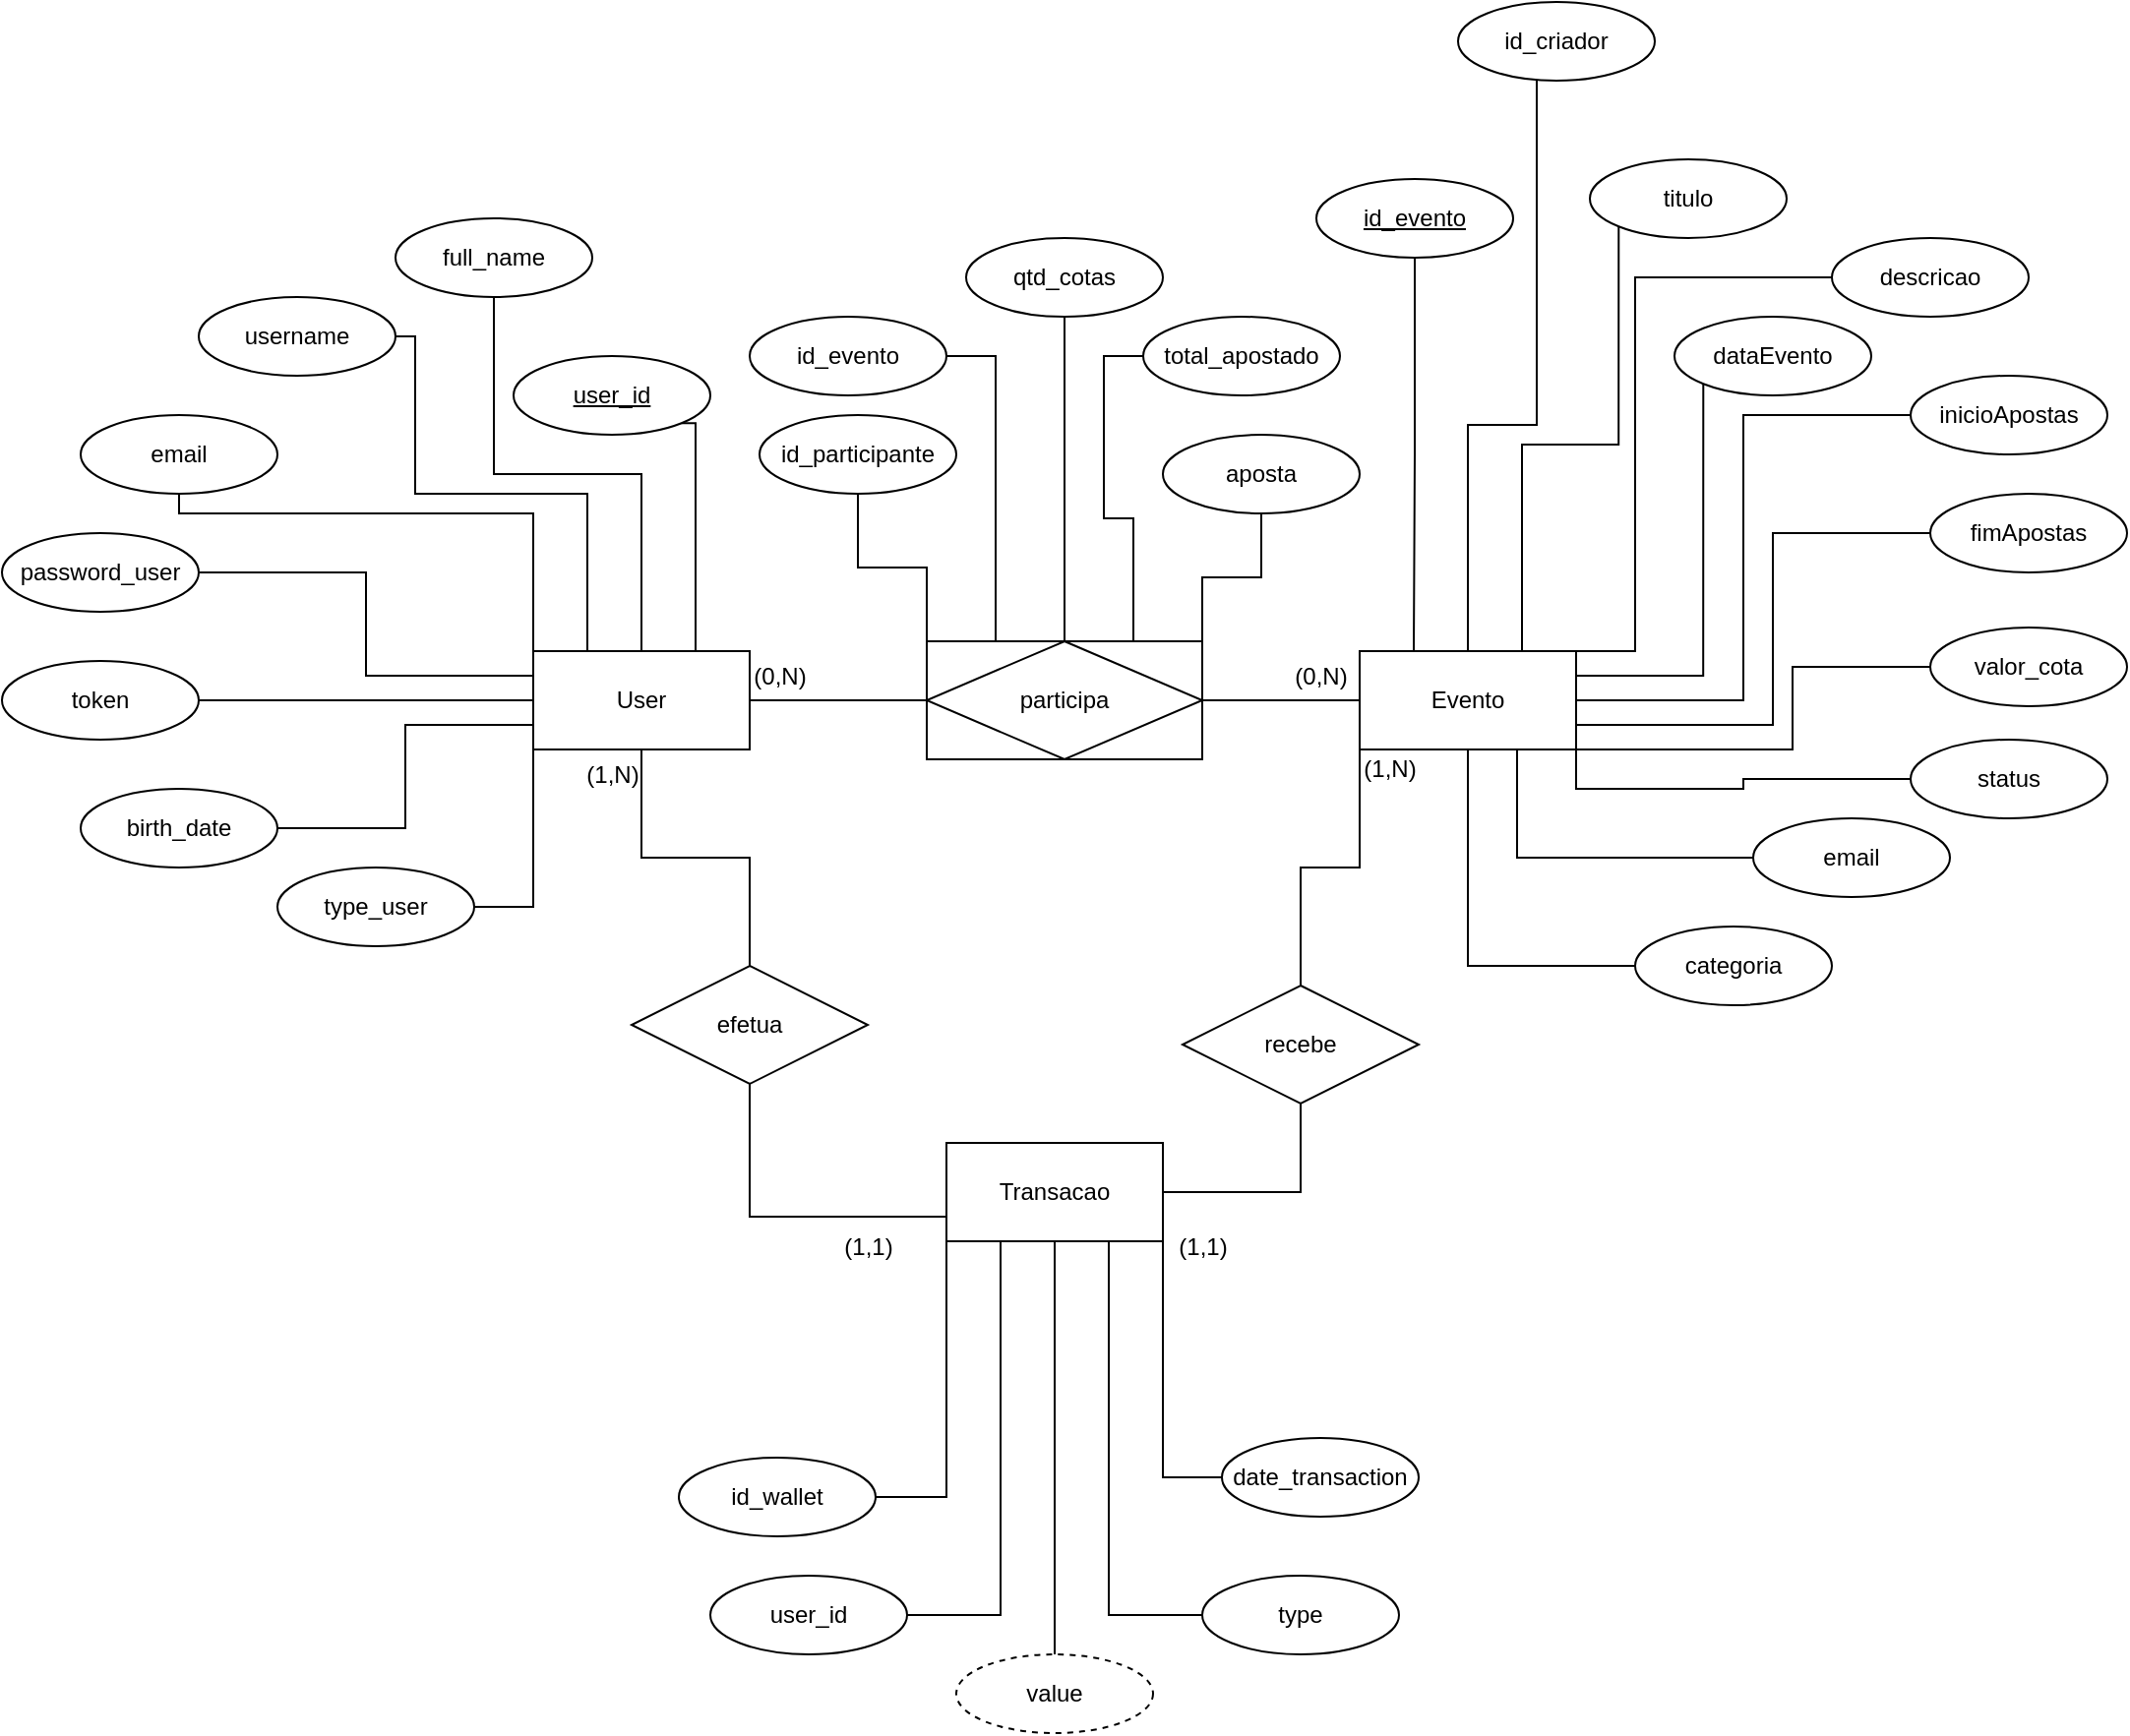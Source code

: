 <mxfile version="24.8.8">
  <diagram name="Página-1" id="5mEMJhIlEcL7aSmi_sAd">
    <mxGraphModel dx="843" dy="2026" grid="1" gridSize="10" guides="1" tooltips="1" connect="1" arrows="1" fold="1" page="1" pageScale="1" pageWidth="827" pageHeight="1169" math="0" shadow="0">
      <root>
        <mxCell id="0" />
        <mxCell id="1" parent="0" />
        <mxCell id="N1sWcdyMUlxC5ZAMrTBQ-1" value="User" style="html=1;whiteSpace=wrap;" vertex="1" parent="1">
          <mxGeometry x="290" y="210" width="110" height="50" as="geometry" />
        </mxCell>
        <mxCell id="N1sWcdyMUlxC5ZAMrTBQ-2" value="Transacao" style="html=1;whiteSpace=wrap;" vertex="1" parent="1">
          <mxGeometry x="500" y="460" width="110" height="50" as="geometry" />
        </mxCell>
        <mxCell id="N1sWcdyMUlxC5ZAMrTBQ-92" style="edgeStyle=orthogonalEdgeStyle;rounded=0;orthogonalLoop=1;jettySize=auto;html=1;exitX=0.75;exitY=0;exitDx=0;exitDy=0;entryX=0;entryY=1;entryDx=0;entryDy=0;endArrow=none;endFill=0;" edge="1" parent="1" source="N1sWcdyMUlxC5ZAMrTBQ-3" target="N1sWcdyMUlxC5ZAMrTBQ-76">
          <mxGeometry relative="1" as="geometry" />
        </mxCell>
        <mxCell id="N1sWcdyMUlxC5ZAMrTBQ-93" style="edgeStyle=orthogonalEdgeStyle;rounded=0;orthogonalLoop=1;jettySize=auto;html=1;exitX=1;exitY=0.25;exitDx=0;exitDy=0;entryX=0;entryY=1;entryDx=0;entryDy=0;endArrow=none;endFill=0;" edge="1" parent="1" source="N1sWcdyMUlxC5ZAMrTBQ-3" target="N1sWcdyMUlxC5ZAMrTBQ-77">
          <mxGeometry relative="1" as="geometry" />
        </mxCell>
        <mxCell id="N1sWcdyMUlxC5ZAMrTBQ-94" style="edgeStyle=orthogonalEdgeStyle;rounded=0;orthogonalLoop=1;jettySize=auto;html=1;exitX=1;exitY=0.5;exitDx=0;exitDy=0;entryX=0;entryY=0.5;entryDx=0;entryDy=0;endArrow=none;endFill=0;" edge="1" parent="1" source="N1sWcdyMUlxC5ZAMrTBQ-3" target="N1sWcdyMUlxC5ZAMrTBQ-78">
          <mxGeometry relative="1" as="geometry" />
        </mxCell>
        <mxCell id="N1sWcdyMUlxC5ZAMrTBQ-95" style="edgeStyle=orthogonalEdgeStyle;rounded=0;orthogonalLoop=1;jettySize=auto;html=1;exitX=1;exitY=0.75;exitDx=0;exitDy=0;entryX=0;entryY=0.5;entryDx=0;entryDy=0;endArrow=none;endFill=0;" edge="1" parent="1" source="N1sWcdyMUlxC5ZAMrTBQ-3" target="N1sWcdyMUlxC5ZAMrTBQ-81">
          <mxGeometry relative="1" as="geometry">
            <Array as="points">
              <mxPoint x="920" y="248" />
              <mxPoint x="920" y="150" />
            </Array>
          </mxGeometry>
        </mxCell>
        <mxCell id="N1sWcdyMUlxC5ZAMrTBQ-96" style="edgeStyle=orthogonalEdgeStyle;rounded=0;orthogonalLoop=1;jettySize=auto;html=1;exitX=1;exitY=1;exitDx=0;exitDy=0;entryX=0;entryY=0.5;entryDx=0;entryDy=0;endArrow=none;endFill=0;" edge="1" parent="1" source="N1sWcdyMUlxC5ZAMrTBQ-3" target="N1sWcdyMUlxC5ZAMrTBQ-82">
          <mxGeometry relative="1" as="geometry">
            <Array as="points">
              <mxPoint x="930" y="260" />
              <mxPoint x="930" y="218" />
            </Array>
          </mxGeometry>
        </mxCell>
        <mxCell id="N1sWcdyMUlxC5ZAMrTBQ-98" style="edgeStyle=orthogonalEdgeStyle;rounded=0;orthogonalLoop=1;jettySize=auto;html=1;exitX=1;exitY=1;exitDx=0;exitDy=0;entryX=0;entryY=0.5;entryDx=0;entryDy=0;endArrow=none;endFill=0;" edge="1" parent="1" source="N1sWcdyMUlxC5ZAMrTBQ-3" target="N1sWcdyMUlxC5ZAMrTBQ-83">
          <mxGeometry relative="1" as="geometry" />
        </mxCell>
        <mxCell id="N1sWcdyMUlxC5ZAMrTBQ-3" value="Evento" style="html=1;whiteSpace=wrap;" vertex="1" parent="1">
          <mxGeometry x="710" y="210" width="110" height="50" as="geometry" />
        </mxCell>
        <mxCell id="N1sWcdyMUlxC5ZAMrTBQ-18" style="edgeStyle=orthogonalEdgeStyle;rounded=0;orthogonalLoop=1;jettySize=auto;html=1;entryX=0;entryY=0;entryDx=0;entryDy=0;endArrow=none;endFill=0;" edge="1" parent="1" source="N1sWcdyMUlxC5ZAMrTBQ-5" target="N1sWcdyMUlxC5ZAMrTBQ-1">
          <mxGeometry relative="1" as="geometry">
            <Array as="points">
              <mxPoint x="110" y="140" />
              <mxPoint x="290" y="140" />
            </Array>
          </mxGeometry>
        </mxCell>
        <mxCell id="N1sWcdyMUlxC5ZAMrTBQ-5" value="email" style="ellipse;whiteSpace=wrap;html=1;align=center;" vertex="1" parent="1">
          <mxGeometry x="60" y="90" width="100" height="40" as="geometry" />
        </mxCell>
        <mxCell id="N1sWcdyMUlxC5ZAMrTBQ-19" style="edgeStyle=orthogonalEdgeStyle;rounded=0;orthogonalLoop=1;jettySize=auto;html=1;entryX=0;entryY=0.25;entryDx=0;entryDy=0;endArrow=none;endFill=0;" edge="1" parent="1" source="N1sWcdyMUlxC5ZAMrTBQ-6" target="N1sWcdyMUlxC5ZAMrTBQ-1">
          <mxGeometry relative="1" as="geometry">
            <mxPoint x="180" y="220" as="targetPoint" />
          </mxGeometry>
        </mxCell>
        <mxCell id="N1sWcdyMUlxC5ZAMrTBQ-6" value="password_user" style="ellipse;whiteSpace=wrap;html=1;align=center;" vertex="1" parent="1">
          <mxGeometry x="20" y="150" width="100" height="40" as="geometry" />
        </mxCell>
        <mxCell id="N1sWcdyMUlxC5ZAMrTBQ-20" style="edgeStyle=orthogonalEdgeStyle;rounded=0;orthogonalLoop=1;jettySize=auto;html=1;entryX=0;entryY=0.5;entryDx=0;entryDy=0;endArrow=none;endFill=0;" edge="1" parent="1" source="N1sWcdyMUlxC5ZAMrTBQ-7" target="N1sWcdyMUlxC5ZAMrTBQ-1">
          <mxGeometry relative="1" as="geometry" />
        </mxCell>
        <mxCell id="N1sWcdyMUlxC5ZAMrTBQ-7" value="token" style="ellipse;whiteSpace=wrap;html=1;align=center;" vertex="1" parent="1">
          <mxGeometry x="20" y="215" width="100" height="40" as="geometry" />
        </mxCell>
        <mxCell id="N1sWcdyMUlxC5ZAMrTBQ-21" style="edgeStyle=orthogonalEdgeStyle;rounded=0;orthogonalLoop=1;jettySize=auto;html=1;entryX=0;entryY=0.75;entryDx=0;entryDy=0;endArrow=none;endFill=0;" edge="1" parent="1" source="N1sWcdyMUlxC5ZAMrTBQ-8" target="N1sWcdyMUlxC5ZAMrTBQ-1">
          <mxGeometry relative="1" as="geometry" />
        </mxCell>
        <mxCell id="N1sWcdyMUlxC5ZAMrTBQ-8" value="birth_date" style="ellipse;whiteSpace=wrap;html=1;align=center;" vertex="1" parent="1">
          <mxGeometry x="60" y="280" width="100" height="40" as="geometry" />
        </mxCell>
        <mxCell id="N1sWcdyMUlxC5ZAMrTBQ-22" style="edgeStyle=orthogonalEdgeStyle;rounded=0;orthogonalLoop=1;jettySize=auto;html=1;entryX=0;entryY=1;entryDx=0;entryDy=0;endArrow=none;endFill=0;" edge="1" parent="1" source="N1sWcdyMUlxC5ZAMrTBQ-9" target="N1sWcdyMUlxC5ZAMrTBQ-1">
          <mxGeometry relative="1" as="geometry">
            <mxPoint x="300" y="300" as="targetPoint" />
          </mxGeometry>
        </mxCell>
        <mxCell id="N1sWcdyMUlxC5ZAMrTBQ-9" value="type_user" style="ellipse;whiteSpace=wrap;html=1;align=center;" vertex="1" parent="1">
          <mxGeometry x="160" y="320" width="100" height="40" as="geometry" />
        </mxCell>
        <mxCell id="N1sWcdyMUlxC5ZAMrTBQ-17" style="edgeStyle=orthogonalEdgeStyle;rounded=0;orthogonalLoop=1;jettySize=auto;html=1;entryX=0.25;entryY=0;entryDx=0;entryDy=0;endArrow=none;endFill=0;" edge="1" parent="1" source="N1sWcdyMUlxC5ZAMrTBQ-10" target="N1sWcdyMUlxC5ZAMrTBQ-1">
          <mxGeometry relative="1" as="geometry">
            <Array as="points">
              <mxPoint x="230" y="50" />
              <mxPoint x="230" y="130" />
              <mxPoint x="317" y="130" />
            </Array>
          </mxGeometry>
        </mxCell>
        <mxCell id="N1sWcdyMUlxC5ZAMrTBQ-10" value="username" style="ellipse;whiteSpace=wrap;html=1;align=center;" vertex="1" parent="1">
          <mxGeometry x="120" y="30" width="100" height="40" as="geometry" />
        </mxCell>
        <mxCell id="N1sWcdyMUlxC5ZAMrTBQ-16" style="edgeStyle=orthogonalEdgeStyle;rounded=0;orthogonalLoop=1;jettySize=auto;html=1;entryX=0.5;entryY=0;entryDx=0;entryDy=0;endArrow=none;endFill=0;" edge="1" parent="1" source="N1sWcdyMUlxC5ZAMrTBQ-11" target="N1sWcdyMUlxC5ZAMrTBQ-1">
          <mxGeometry relative="1" as="geometry" />
        </mxCell>
        <mxCell id="N1sWcdyMUlxC5ZAMrTBQ-11" value="full_name" style="ellipse;whiteSpace=wrap;html=1;align=center;" vertex="1" parent="1">
          <mxGeometry x="220" y="-10" width="100" height="40" as="geometry" />
        </mxCell>
        <mxCell id="N1sWcdyMUlxC5ZAMrTBQ-15" style="edgeStyle=orthogonalEdgeStyle;rounded=0;orthogonalLoop=1;jettySize=auto;html=1;exitX=1;exitY=1;exitDx=0;exitDy=0;entryX=0.75;entryY=0;entryDx=0;entryDy=0;endArrow=none;endFill=0;" edge="1" parent="1" source="N1sWcdyMUlxC5ZAMrTBQ-12" target="N1sWcdyMUlxC5ZAMrTBQ-1">
          <mxGeometry relative="1" as="geometry">
            <mxPoint x="440" y="150" as="targetPoint" />
            <Array as="points">
              <mxPoint x="373" y="94" />
            </Array>
          </mxGeometry>
        </mxCell>
        <mxCell id="N1sWcdyMUlxC5ZAMrTBQ-12" value="user_id" style="ellipse;whiteSpace=wrap;html=1;align=center;fontStyle=4" vertex="1" parent="1">
          <mxGeometry x="280" y="60" width="100" height="40" as="geometry" />
        </mxCell>
        <mxCell id="N1sWcdyMUlxC5ZAMrTBQ-85" style="edgeStyle=orthogonalEdgeStyle;rounded=0;orthogonalLoop=1;jettySize=auto;html=1;entryX=0.25;entryY=0;entryDx=0;entryDy=0;endArrow=none;endFill=0;" edge="1" parent="1" source="N1sWcdyMUlxC5ZAMrTBQ-23" target="N1sWcdyMUlxC5ZAMrTBQ-3">
          <mxGeometry relative="1" as="geometry" />
        </mxCell>
        <mxCell id="N1sWcdyMUlxC5ZAMrTBQ-23" value="id_evento" style="ellipse;whiteSpace=wrap;html=1;align=center;fontStyle=4;" vertex="1" parent="1">
          <mxGeometry x="688" y="-30" width="100" height="40" as="geometry" />
        </mxCell>
        <mxCell id="N1sWcdyMUlxC5ZAMrTBQ-89" style="edgeStyle=orthogonalEdgeStyle;rounded=0;orthogonalLoop=1;jettySize=auto;html=1;entryX=0.5;entryY=0;entryDx=0;entryDy=0;endArrow=none;endFill=0;" edge="1" parent="1" source="N1sWcdyMUlxC5ZAMrTBQ-24" target="N1sWcdyMUlxC5ZAMrTBQ-3">
          <mxGeometry relative="1" as="geometry">
            <Array as="points">
              <mxPoint x="800" y="95" />
              <mxPoint x="765" y="95" />
            </Array>
          </mxGeometry>
        </mxCell>
        <mxCell id="N1sWcdyMUlxC5ZAMrTBQ-24" value="id_criador" style="ellipse;whiteSpace=wrap;html=1;align=center;" vertex="1" parent="1">
          <mxGeometry x="760" y="-120" width="100" height="40" as="geometry" />
        </mxCell>
        <mxCell id="N1sWcdyMUlxC5ZAMrTBQ-29" style="edgeStyle=orthogonalEdgeStyle;rounded=0;orthogonalLoop=1;jettySize=auto;html=1;entryX=1;entryY=0;entryDx=0;entryDy=0;endArrow=none;endFill=0;" edge="1" parent="1" source="N1sWcdyMUlxC5ZAMrTBQ-26" target="N1sWcdyMUlxC5ZAMrTBQ-3">
          <mxGeometry relative="1" as="geometry">
            <Array as="points">
              <mxPoint x="850" y="20" />
              <mxPoint x="850" y="210" />
            </Array>
          </mxGeometry>
        </mxCell>
        <mxCell id="N1sWcdyMUlxC5ZAMrTBQ-26" value="descricao" style="ellipse;whiteSpace=wrap;html=1;align=center;" vertex="1" parent="1">
          <mxGeometry x="950" width="100" height="40" as="geometry" />
        </mxCell>
        <mxCell id="N1sWcdyMUlxC5ZAMrTBQ-34" style="edgeStyle=orthogonalEdgeStyle;rounded=0;orthogonalLoop=1;jettySize=auto;html=1;entryX=0;entryY=0.5;entryDx=0;entryDy=0;exitX=1;exitY=0.5;exitDx=0;exitDy=0;endArrow=none;endFill=0;" edge="1" parent="1" source="N1sWcdyMUlxC5ZAMrTBQ-37" target="N1sWcdyMUlxC5ZAMrTBQ-3">
          <mxGeometry relative="1" as="geometry">
            <mxPoint x="620" y="235" as="sourcePoint" />
          </mxGeometry>
        </mxCell>
        <mxCell id="N1sWcdyMUlxC5ZAMrTBQ-36" style="edgeStyle=orthogonalEdgeStyle;rounded=0;orthogonalLoop=1;jettySize=auto;html=1;entryX=1;entryY=0.5;entryDx=0;entryDy=0;exitX=0;exitY=0.5;exitDx=0;exitDy=0;endArrow=none;endFill=0;" edge="1" parent="1" source="N1sWcdyMUlxC5ZAMrTBQ-37" target="N1sWcdyMUlxC5ZAMrTBQ-1">
          <mxGeometry relative="1" as="geometry">
            <mxPoint x="500" y="235" as="sourcePoint" />
          </mxGeometry>
        </mxCell>
        <mxCell id="N1sWcdyMUlxC5ZAMrTBQ-35" value="(0,N)" style="text;html=1;align=center;verticalAlign=middle;resizable=0;points=[];autosize=1;strokeColor=none;fillColor=none;" vertex="1" parent="1">
          <mxGeometry x="665" y="208" width="50" height="30" as="geometry" />
        </mxCell>
        <mxCell id="N1sWcdyMUlxC5ZAMrTBQ-37" value="participa" style="shape=associativeEntity;whiteSpace=wrap;html=1;align=center;" vertex="1" parent="1">
          <mxGeometry x="490" y="205" width="140" height="60" as="geometry" />
        </mxCell>
        <mxCell id="N1sWcdyMUlxC5ZAMrTBQ-38" value="(0,N)" style="text;html=1;align=center;verticalAlign=middle;resizable=0;points=[];autosize=1;strokeColor=none;fillColor=none;" vertex="1" parent="1">
          <mxGeometry x="390" y="208" width="50" height="30" as="geometry" />
        </mxCell>
        <mxCell id="N1sWcdyMUlxC5ZAMrTBQ-40" style="edgeStyle=orthogonalEdgeStyle;rounded=0;orthogonalLoop=1;jettySize=auto;html=1;entryX=0;entryY=0;entryDx=0;entryDy=0;endArrow=none;endFill=0;" edge="1" parent="1" source="N1sWcdyMUlxC5ZAMrTBQ-39" target="N1sWcdyMUlxC5ZAMrTBQ-37">
          <mxGeometry relative="1" as="geometry" />
        </mxCell>
        <mxCell id="N1sWcdyMUlxC5ZAMrTBQ-39" value="id_participante" style="ellipse;whiteSpace=wrap;html=1;align=center;" vertex="1" parent="1">
          <mxGeometry x="405" y="90" width="100" height="40" as="geometry" />
        </mxCell>
        <mxCell id="N1sWcdyMUlxC5ZAMrTBQ-42" style="edgeStyle=orthogonalEdgeStyle;rounded=0;orthogonalLoop=1;jettySize=auto;html=1;entryX=0.25;entryY=0;entryDx=0;entryDy=0;exitX=1;exitY=0.5;exitDx=0;exitDy=0;endArrow=none;endFill=0;" edge="1" parent="1" source="N1sWcdyMUlxC5ZAMrTBQ-41" target="N1sWcdyMUlxC5ZAMrTBQ-37">
          <mxGeometry relative="1" as="geometry" />
        </mxCell>
        <mxCell id="N1sWcdyMUlxC5ZAMrTBQ-41" value="id_evento" style="ellipse;whiteSpace=wrap;html=1;align=center;" vertex="1" parent="1">
          <mxGeometry x="400" y="40" width="100" height="40" as="geometry" />
        </mxCell>
        <mxCell id="N1sWcdyMUlxC5ZAMrTBQ-44" style="edgeStyle=orthogonalEdgeStyle;rounded=0;orthogonalLoop=1;jettySize=auto;html=1;entryX=0.5;entryY=0;entryDx=0;entryDy=0;endArrow=none;endFill=0;" edge="1" parent="1" source="N1sWcdyMUlxC5ZAMrTBQ-43" target="N1sWcdyMUlxC5ZAMrTBQ-37">
          <mxGeometry relative="1" as="geometry" />
        </mxCell>
        <mxCell id="N1sWcdyMUlxC5ZAMrTBQ-43" value="qtd_cotas" style="ellipse;whiteSpace=wrap;html=1;align=center;" vertex="1" parent="1">
          <mxGeometry x="510" width="100" height="40" as="geometry" />
        </mxCell>
        <mxCell id="N1sWcdyMUlxC5ZAMrTBQ-47" style="edgeStyle=orthogonalEdgeStyle;rounded=0;orthogonalLoop=1;jettySize=auto;html=1;entryX=0.75;entryY=0;entryDx=0;entryDy=0;exitX=0;exitY=0.5;exitDx=0;exitDy=0;endArrow=none;endFill=0;" edge="1" parent="1" source="N1sWcdyMUlxC5ZAMrTBQ-46" target="N1sWcdyMUlxC5ZAMrTBQ-37">
          <mxGeometry relative="1" as="geometry" />
        </mxCell>
        <mxCell id="N1sWcdyMUlxC5ZAMrTBQ-46" value="total_apostado" style="ellipse;whiteSpace=wrap;html=1;align=center;" vertex="1" parent="1">
          <mxGeometry x="600" y="40" width="100" height="40" as="geometry" />
        </mxCell>
        <mxCell id="N1sWcdyMUlxC5ZAMrTBQ-49" style="edgeStyle=orthogonalEdgeStyle;rounded=0;orthogonalLoop=1;jettySize=auto;html=1;entryX=1;entryY=0;entryDx=0;entryDy=0;endArrow=none;endFill=0;" edge="1" parent="1" source="N1sWcdyMUlxC5ZAMrTBQ-48" target="N1sWcdyMUlxC5ZAMrTBQ-37">
          <mxGeometry relative="1" as="geometry" />
        </mxCell>
        <mxCell id="N1sWcdyMUlxC5ZAMrTBQ-48" value="aposta" style="ellipse;whiteSpace=wrap;html=1;align=center;" vertex="1" parent="1">
          <mxGeometry x="610" y="100" width="100" height="40" as="geometry" />
        </mxCell>
        <mxCell id="N1sWcdyMUlxC5ZAMrTBQ-52" style="edgeStyle=orthogonalEdgeStyle;rounded=0;orthogonalLoop=1;jettySize=auto;html=1;entryX=0.5;entryY=1;entryDx=0;entryDy=0;endArrow=none;endFill=0;" edge="1" parent="1" source="N1sWcdyMUlxC5ZAMrTBQ-50" target="N1sWcdyMUlxC5ZAMrTBQ-1">
          <mxGeometry relative="1" as="geometry" />
        </mxCell>
        <mxCell id="N1sWcdyMUlxC5ZAMrTBQ-60" style="edgeStyle=orthogonalEdgeStyle;rounded=0;orthogonalLoop=1;jettySize=auto;html=1;entryX=0;entryY=0.75;entryDx=0;entryDy=0;exitX=0.5;exitY=1;exitDx=0;exitDy=0;endArrow=none;endFill=0;" edge="1" parent="1" source="N1sWcdyMUlxC5ZAMrTBQ-50" target="N1sWcdyMUlxC5ZAMrTBQ-2">
          <mxGeometry relative="1" as="geometry" />
        </mxCell>
        <mxCell id="N1sWcdyMUlxC5ZAMrTBQ-50" value="efetua" style="shape=rhombus;perimeter=rhombusPerimeter;whiteSpace=wrap;html=1;align=center;" vertex="1" parent="1">
          <mxGeometry x="340" y="370" width="120" height="60" as="geometry" />
        </mxCell>
        <mxCell id="N1sWcdyMUlxC5ZAMrTBQ-62" style="edgeStyle=orthogonalEdgeStyle;rounded=0;orthogonalLoop=1;jettySize=auto;html=1;entryX=1;entryY=0.5;entryDx=0;entryDy=0;exitX=0.5;exitY=1;exitDx=0;exitDy=0;endArrow=none;endFill=0;" edge="1" parent="1" source="N1sWcdyMUlxC5ZAMrTBQ-61" target="N1sWcdyMUlxC5ZAMrTBQ-2">
          <mxGeometry relative="1" as="geometry" />
        </mxCell>
        <mxCell id="N1sWcdyMUlxC5ZAMrTBQ-63" style="edgeStyle=orthogonalEdgeStyle;rounded=0;orthogonalLoop=1;jettySize=auto;html=1;entryX=0;entryY=1;entryDx=0;entryDy=0;endArrow=none;endFill=0;" edge="1" parent="1" source="N1sWcdyMUlxC5ZAMrTBQ-61" target="N1sWcdyMUlxC5ZAMrTBQ-3">
          <mxGeometry relative="1" as="geometry" />
        </mxCell>
        <mxCell id="N1sWcdyMUlxC5ZAMrTBQ-61" value="recebe" style="shape=rhombus;perimeter=rhombusPerimeter;whiteSpace=wrap;html=1;align=center;" vertex="1" parent="1">
          <mxGeometry x="620" y="380" width="120" height="60" as="geometry" />
        </mxCell>
        <mxCell id="N1sWcdyMUlxC5ZAMrTBQ-75" style="edgeStyle=orthogonalEdgeStyle;rounded=0;orthogonalLoop=1;jettySize=auto;html=1;entryX=0;entryY=1;entryDx=0;entryDy=0;endArrow=none;endFill=0;" edge="1" parent="1" source="N1sWcdyMUlxC5ZAMrTBQ-64" target="N1sWcdyMUlxC5ZAMrTBQ-2">
          <mxGeometry relative="1" as="geometry" />
        </mxCell>
        <mxCell id="N1sWcdyMUlxC5ZAMrTBQ-64" value="id_wallet&lt;span style=&quot;color: rgba(0, 0, 0, 0); font-family: monospace; font-size: 0px; text-align: start; text-wrap-mode: nowrap;&quot;&gt;%3CmxGraphModel%3E%3Croot%3E%3CmxCell%20id%3D%220%22%2F%3E%3CmxCell%20id%3D%221%22%20parent%3D%220%22%2F%3E%3CmxCell%20id%3D%222%22%20value%3D%22recebe%22%20style%3D%22shape%3Drhombus%3Bperimeter%3DrhombusPerimeter%3BwhiteSpace%3Dwrap%3Bhtml%3D1%3Balign%3Dcenter%3B%22%20vertex%3D%221%22%20parent%3D%221%22%3E%3CmxGeometry%20x%3D%22340%22%20y%3D%22360%22%20width%3D%22120%22%20height%3D%2260%22%20as%3D%22geometry%22%2F%3E%3C%2FmxCell%3E%3C%2Froot%3E%3C%2FmxGraphModel%3E&lt;/span&gt;" style="ellipse;whiteSpace=wrap;html=1;align=center;" vertex="1" parent="1">
          <mxGeometry x="364" y="620" width="100" height="40" as="geometry" />
        </mxCell>
        <mxCell id="N1sWcdyMUlxC5ZAMrTBQ-74" style="edgeStyle=orthogonalEdgeStyle;rounded=0;orthogonalLoop=1;jettySize=auto;html=1;entryX=0.25;entryY=1;entryDx=0;entryDy=0;endArrow=none;endFill=0;" edge="1" parent="1" source="N1sWcdyMUlxC5ZAMrTBQ-65" target="N1sWcdyMUlxC5ZAMrTBQ-2">
          <mxGeometry relative="1" as="geometry" />
        </mxCell>
        <mxCell id="N1sWcdyMUlxC5ZAMrTBQ-65" value="user_id" style="ellipse;whiteSpace=wrap;html=1;align=center;" vertex="1" parent="1">
          <mxGeometry x="380" y="680" width="100" height="40" as="geometry" />
        </mxCell>
        <mxCell id="N1sWcdyMUlxC5ZAMrTBQ-73" style="edgeStyle=orthogonalEdgeStyle;rounded=0;orthogonalLoop=1;jettySize=auto;html=1;entryX=0.75;entryY=1;entryDx=0;entryDy=0;endArrow=none;endFill=0;" edge="1" parent="1" source="N1sWcdyMUlxC5ZAMrTBQ-68" target="N1sWcdyMUlxC5ZAMrTBQ-2">
          <mxGeometry relative="1" as="geometry" />
        </mxCell>
        <mxCell id="N1sWcdyMUlxC5ZAMrTBQ-68" value="type" style="ellipse;whiteSpace=wrap;html=1;align=center;" vertex="1" parent="1">
          <mxGeometry x="630" y="680" width="100" height="40" as="geometry" />
        </mxCell>
        <mxCell id="N1sWcdyMUlxC5ZAMrTBQ-70" style="edgeStyle=orthogonalEdgeStyle;rounded=0;orthogonalLoop=1;jettySize=auto;html=1;entryX=0.5;entryY=1;entryDx=0;entryDy=0;endArrow=none;endFill=0;" edge="1" parent="1" source="N1sWcdyMUlxC5ZAMrTBQ-69" target="N1sWcdyMUlxC5ZAMrTBQ-2">
          <mxGeometry relative="1" as="geometry" />
        </mxCell>
        <mxCell id="N1sWcdyMUlxC5ZAMrTBQ-69" value="value" style="ellipse;whiteSpace=wrap;html=1;align=center;dashed=1;" vertex="1" parent="1">
          <mxGeometry x="505" y="720" width="100" height="40" as="geometry" />
        </mxCell>
        <mxCell id="N1sWcdyMUlxC5ZAMrTBQ-72" style="edgeStyle=orthogonalEdgeStyle;rounded=0;orthogonalLoop=1;jettySize=auto;html=1;entryX=1;entryY=1;entryDx=0;entryDy=0;endArrow=none;endFill=0;" edge="1" parent="1" source="N1sWcdyMUlxC5ZAMrTBQ-71" target="N1sWcdyMUlxC5ZAMrTBQ-2">
          <mxGeometry relative="1" as="geometry" />
        </mxCell>
        <mxCell id="N1sWcdyMUlxC5ZAMrTBQ-71" value="date_transaction" style="ellipse;whiteSpace=wrap;html=1;align=center;" vertex="1" parent="1">
          <mxGeometry x="640" y="610" width="100" height="40" as="geometry" />
        </mxCell>
        <mxCell id="N1sWcdyMUlxC5ZAMrTBQ-76" value="titulo" style="ellipse;whiteSpace=wrap;html=1;align=center;" vertex="1" parent="1">
          <mxGeometry x="827" y="-40" width="100" height="40" as="geometry" />
        </mxCell>
        <mxCell id="N1sWcdyMUlxC5ZAMrTBQ-77" value="dataEvento&lt;span style=&quot;color: rgba(0, 0, 0, 0); font-family: monospace; font-size: 0px; text-align: start; text-wrap-mode: nowrap;&quot;&gt;%3CmxGraphModel%3E%3Croot%3E%3CmxCell%20id%3D%220%22%2F%3E%3CmxCell%20id%3D%221%22%20parent%3D%220%22%2F%3E%3CmxCell%20id%3D%222%22%20value%3D%22descricao%22%20style%3D%22ellipse%3BwhiteSpace%3Dwrap%3Bhtml%3D1%3Balign%3Dcenter%3B%22%20vertex%3D%221%22%20parent%3D%221%22%3E%3CmxGeometry%20x%3D%22910%22%20y%3D%22280%22%20width%3D%22100%22%20height%3D%2240%22%20as%3D%22geometry%22%2F%3E%3C%2FmxCell%3E%3C%2Froot%3E%3C%2FmxGraphModel%3E&lt;/span&gt;" style="ellipse;whiteSpace=wrap;html=1;align=center;" vertex="1" parent="1">
          <mxGeometry x="870" y="40" width="100" height="40" as="geometry" />
        </mxCell>
        <mxCell id="N1sWcdyMUlxC5ZAMrTBQ-78" value="inicioApostas" style="ellipse;whiteSpace=wrap;html=1;align=center;" vertex="1" parent="1">
          <mxGeometry x="990" y="70" width="100" height="40" as="geometry" />
        </mxCell>
        <mxCell id="N1sWcdyMUlxC5ZAMrTBQ-81" value="fimApostas" style="ellipse;whiteSpace=wrap;html=1;align=center;" vertex="1" parent="1">
          <mxGeometry x="1000" y="130" width="100" height="40" as="geometry" />
        </mxCell>
        <mxCell id="N1sWcdyMUlxC5ZAMrTBQ-82" value="valor_cota" style="ellipse;whiteSpace=wrap;html=1;align=center;" vertex="1" parent="1">
          <mxGeometry x="1000" y="198" width="100" height="40" as="geometry" />
        </mxCell>
        <mxCell id="N1sWcdyMUlxC5ZAMrTBQ-83" value="status" style="ellipse;whiteSpace=wrap;html=1;align=center;" vertex="1" parent="1">
          <mxGeometry x="990" y="255" width="100" height="40" as="geometry" />
        </mxCell>
        <mxCell id="N1sWcdyMUlxC5ZAMrTBQ-100" style="edgeStyle=orthogonalEdgeStyle;rounded=0;orthogonalLoop=1;jettySize=auto;html=1;entryX=0.75;entryY=1;entryDx=0;entryDy=0;endArrow=none;endFill=0;" edge="1" parent="1" source="N1sWcdyMUlxC5ZAMrTBQ-99" target="N1sWcdyMUlxC5ZAMrTBQ-3">
          <mxGeometry relative="1" as="geometry">
            <Array as="points">
              <mxPoint x="790" y="315" />
              <mxPoint x="790" y="260" />
            </Array>
          </mxGeometry>
        </mxCell>
        <mxCell id="N1sWcdyMUlxC5ZAMrTBQ-99" value="email" style="ellipse;whiteSpace=wrap;html=1;align=center;" vertex="1" parent="1">
          <mxGeometry x="910" y="295" width="100" height="40" as="geometry" />
        </mxCell>
        <mxCell id="N1sWcdyMUlxC5ZAMrTBQ-102" style="edgeStyle=orthogonalEdgeStyle;rounded=0;orthogonalLoop=1;jettySize=auto;html=1;entryX=0.5;entryY=1;entryDx=0;entryDy=0;endArrow=none;endFill=0;" edge="1" parent="1" source="N1sWcdyMUlxC5ZAMrTBQ-101" target="N1sWcdyMUlxC5ZAMrTBQ-3">
          <mxGeometry relative="1" as="geometry" />
        </mxCell>
        <mxCell id="N1sWcdyMUlxC5ZAMrTBQ-101" value="categoria" style="ellipse;whiteSpace=wrap;html=1;align=center;" vertex="1" parent="1">
          <mxGeometry x="850" y="350" width="100" height="40" as="geometry" />
        </mxCell>
        <mxCell id="N1sWcdyMUlxC5ZAMrTBQ-104" value="(1,1)" style="text;html=1;align=center;verticalAlign=middle;resizable=0;points=[];autosize=1;strokeColor=none;fillColor=none;" vertex="1" parent="1">
          <mxGeometry x="435" y="498" width="50" height="30" as="geometry" />
        </mxCell>
        <mxCell id="N1sWcdyMUlxC5ZAMrTBQ-108" value="(1,1)" style="text;html=1;align=center;verticalAlign=middle;resizable=0;points=[];autosize=1;strokeColor=none;fillColor=none;" vertex="1" parent="1">
          <mxGeometry x="605" y="498" width="50" height="30" as="geometry" />
        </mxCell>
        <mxCell id="N1sWcdyMUlxC5ZAMrTBQ-109" value="(1,N)" style="text;html=1;align=center;verticalAlign=middle;resizable=0;points=[];autosize=1;strokeColor=none;fillColor=none;" vertex="1" parent="1">
          <mxGeometry x="700" y="255" width="50" height="30" as="geometry" />
        </mxCell>
        <mxCell id="N1sWcdyMUlxC5ZAMrTBQ-110" value="(1,N)" style="text;html=1;align=center;verticalAlign=middle;resizable=0;points=[];autosize=1;strokeColor=none;fillColor=none;" vertex="1" parent="1">
          <mxGeometry x="305" y="258" width="50" height="30" as="geometry" />
        </mxCell>
      </root>
    </mxGraphModel>
  </diagram>
</mxfile>
